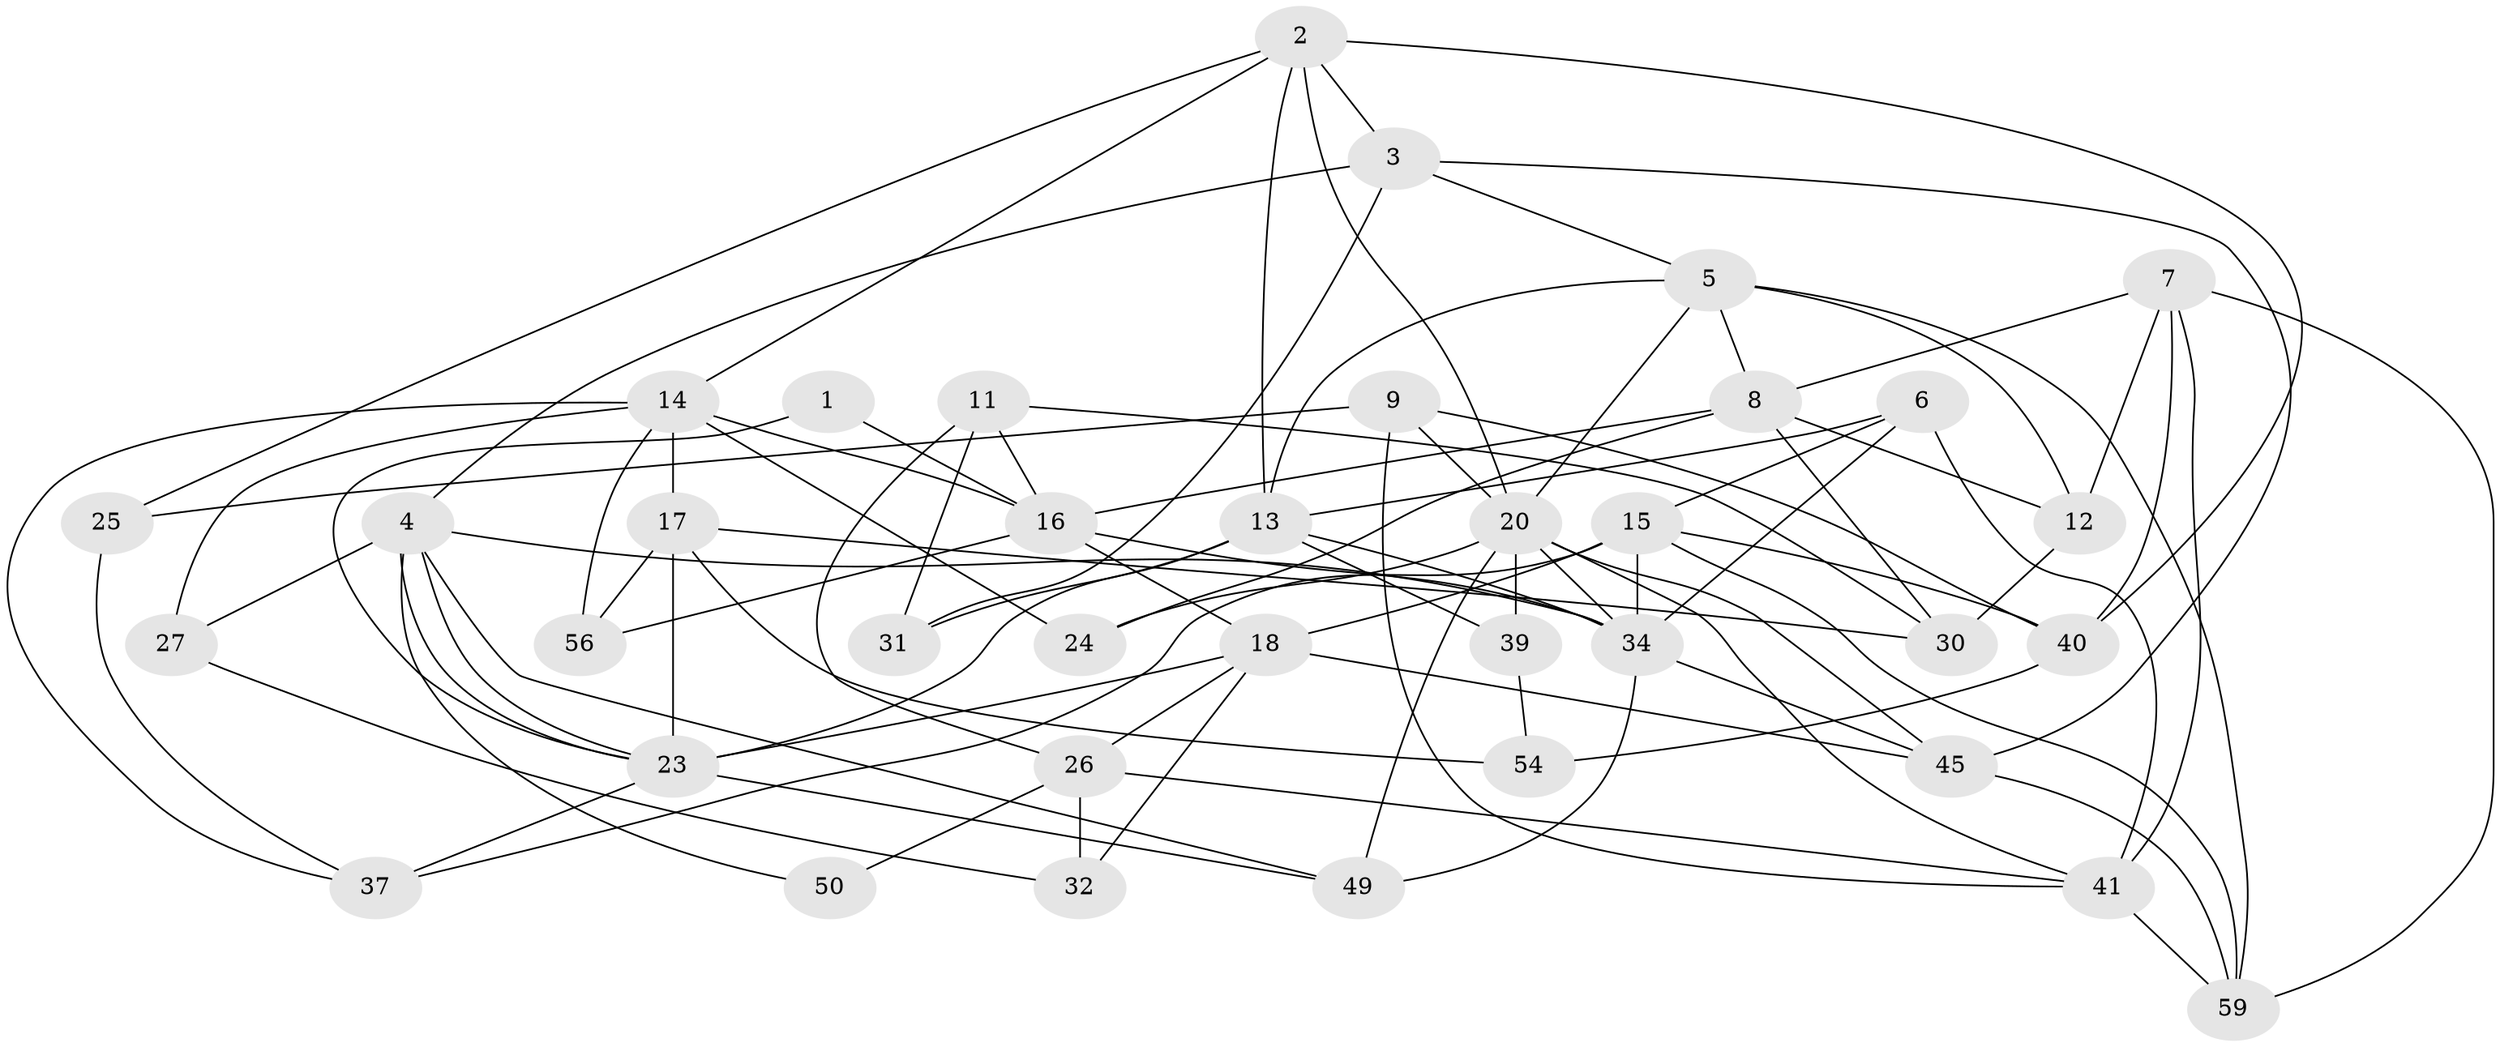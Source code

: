 // original degree distribution, {2: 0.08333333333333333, 5: 0.26666666666666666, 6: 0.06666666666666667, 4: 0.25, 3: 0.31666666666666665, 9: 0.016666666666666666}
// Generated by graph-tools (version 1.1) at 2025/41/03/06/25 10:41:58]
// undirected, 37 vertices, 90 edges
graph export_dot {
graph [start="1"]
  node [color=gray90,style=filled];
  1;
  2 [super="+42"];
  3 [super="+10"];
  4 [super="+48"];
  5 [super="+46"];
  6 [super="+28"];
  7 [super="+52"];
  8 [super="+33"];
  9 [super="+29"];
  11;
  12;
  13 [super="+44"];
  14 [super="+55"];
  15 [super="+22"];
  16 [super="+35"];
  17 [super="+19"];
  18 [super="+21"];
  20 [super="+38"];
  23 [super="+36"];
  24;
  25;
  26 [super="+57"];
  27 [super="+58"];
  30;
  31;
  32;
  34 [super="+53"];
  37;
  39;
  40 [super="+43"];
  41 [super="+47"];
  45 [super="+51"];
  49;
  50;
  54;
  56;
  59 [super="+60"];
  1 -- 16;
  1 -- 23;
  2 -- 3 [weight=2];
  2 -- 25;
  2 -- 40;
  2 -- 20;
  2 -- 13;
  2 -- 14;
  3 -- 4;
  3 -- 31;
  3 -- 45;
  3 -- 5;
  4 -- 23;
  4 -- 23;
  4 -- 27;
  4 -- 49;
  4 -- 50;
  4 -- 34;
  5 -- 12;
  5 -- 8;
  5 -- 20;
  5 -- 59;
  5 -- 13;
  6 -- 13;
  6 -- 41 [weight=2];
  6 -- 15;
  6 -- 34;
  7 -- 41;
  7 -- 59;
  7 -- 8;
  7 -- 40;
  7 -- 12;
  8 -- 24;
  8 -- 12;
  8 -- 30;
  8 -- 16;
  9 -- 41;
  9 -- 40;
  9 -- 20;
  9 -- 25;
  11 -- 31;
  11 -- 26;
  11 -- 30;
  11 -- 16;
  12 -- 30;
  13 -- 23;
  13 -- 39;
  13 -- 34;
  13 -- 31;
  14 -- 24;
  14 -- 56;
  14 -- 27;
  14 -- 37;
  14 -- 16;
  14 -- 17;
  15 -- 40;
  15 -- 37;
  15 -- 18;
  15 -- 34;
  15 -- 59;
  16 -- 34;
  16 -- 18;
  16 -- 56;
  17 -- 54;
  17 -- 23 [weight=2];
  17 -- 30;
  17 -- 56;
  18 -- 32;
  18 -- 23;
  18 -- 45;
  18 -- 26;
  20 -- 24;
  20 -- 49;
  20 -- 39;
  20 -- 41;
  20 -- 45;
  20 -- 34;
  23 -- 37;
  23 -- 49;
  25 -- 37;
  26 -- 32;
  26 -- 50;
  26 -- 41;
  27 -- 32;
  34 -- 45;
  34 -- 49;
  39 -- 54;
  40 -- 54 [weight=2];
  41 -- 59;
  45 -- 59 [weight=2];
}
